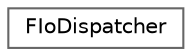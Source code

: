 digraph "Graphical Class Hierarchy"
{
 // INTERACTIVE_SVG=YES
 // LATEX_PDF_SIZE
  bgcolor="transparent";
  edge [fontname=Helvetica,fontsize=10,labelfontname=Helvetica,labelfontsize=10];
  node [fontname=Helvetica,fontsize=10,shape=box,height=0.2,width=0.4];
  rankdir="LR";
  Node0 [id="Node000000",label="FIoDispatcher",height=0.2,width=0.4,color="grey40", fillcolor="white", style="filled",URL="$dd/dda/classFIoDispatcher.html",tooltip="I/O dispatcher."];
}
